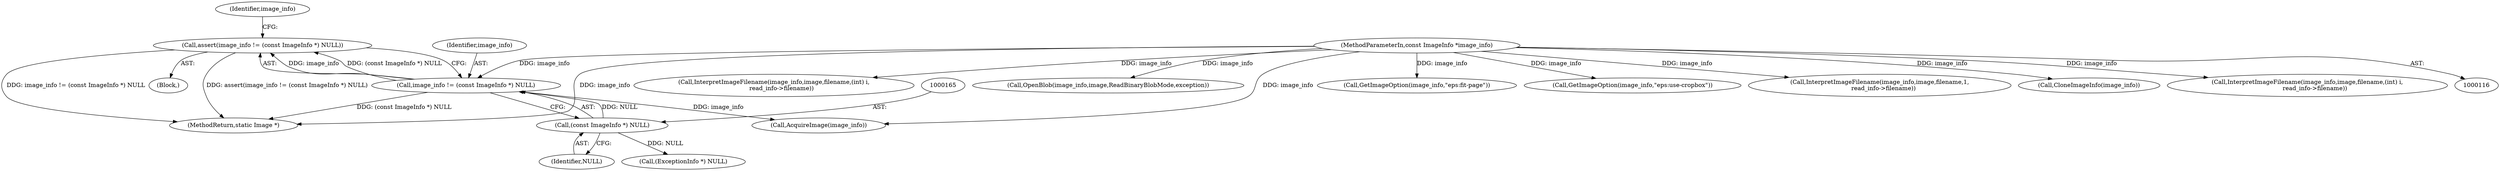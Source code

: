digraph "0_ImageMagick_8598a497e2d1f556a34458cf54b40ba40674734c@API" {
"1000161" [label="(Call,assert(image_info != (const ImageInfo *) NULL))"];
"1000162" [label="(Call,image_info != (const ImageInfo *) NULL)"];
"1000117" [label="(MethodParameterIn,const ImageInfo *image_info)"];
"1000164" [label="(Call,(const ImageInfo *) NULL)"];
"1001999" [label="(Call,InterpretImageFilename(image_info,image,filename,(int) i,\n        read_info->filename))"];
"1000164" [label="(Call,(const ImageInfo *) NULL)"];
"1000202" [label="(Call,AcquireImage(image_info))"];
"1000163" [label="(Identifier,image_info)"];
"1000119" [label="(Block,)"];
"1002260" [label="(MethodReturn,static Image *)"];
"1000206" [label="(Call,OpenBlob(image_info,image,ReadBinaryBlobMode,exception))"];
"1000161" [label="(Call,assert(image_info != (const ImageInfo *) NULL))"];
"1000162" [label="(Call,image_info != (const ImageInfo *) NULL)"];
"1001430" [label="(Call,GetImageOption(image_info,\"eps:fit-page\"))"];
"1001801" [label="(Call,GetImageOption(image_info,\"eps:use-cropbox\"))"];
"1001904" [label="(Call,InterpretImageFilename(image_info,image,filename,1,\n    read_info->filename))"];
"1000166" [label="(Identifier,NULL)"];
"1001728" [label="(Call,CloneImageInfo(image_info))"];
"1000170" [label="(Identifier,image_info)"];
"1001965" [label="(Call,InterpretImageFilename(image_info,image,filename,(int) i,\n        read_info->filename))"];
"1000191" [label="(Call,(ExceptionInfo *) NULL)"];
"1000117" [label="(MethodParameterIn,const ImageInfo *image_info)"];
"1000161" -> "1000119"  [label="AST: "];
"1000161" -> "1000162"  [label="CFG: "];
"1000162" -> "1000161"  [label="AST: "];
"1000170" -> "1000161"  [label="CFG: "];
"1000161" -> "1002260"  [label="DDG: image_info != (const ImageInfo *) NULL"];
"1000161" -> "1002260"  [label="DDG: assert(image_info != (const ImageInfo *) NULL)"];
"1000162" -> "1000161"  [label="DDG: image_info"];
"1000162" -> "1000161"  [label="DDG: (const ImageInfo *) NULL"];
"1000162" -> "1000164"  [label="CFG: "];
"1000163" -> "1000162"  [label="AST: "];
"1000164" -> "1000162"  [label="AST: "];
"1000162" -> "1002260"  [label="DDG: (const ImageInfo *) NULL"];
"1000117" -> "1000162"  [label="DDG: image_info"];
"1000164" -> "1000162"  [label="DDG: NULL"];
"1000162" -> "1000202"  [label="DDG: image_info"];
"1000117" -> "1000116"  [label="AST: "];
"1000117" -> "1002260"  [label="DDG: image_info"];
"1000117" -> "1000202"  [label="DDG: image_info"];
"1000117" -> "1000206"  [label="DDG: image_info"];
"1000117" -> "1001430"  [label="DDG: image_info"];
"1000117" -> "1001728"  [label="DDG: image_info"];
"1000117" -> "1001801"  [label="DDG: image_info"];
"1000117" -> "1001904"  [label="DDG: image_info"];
"1000117" -> "1001965"  [label="DDG: image_info"];
"1000117" -> "1001999"  [label="DDG: image_info"];
"1000164" -> "1000166"  [label="CFG: "];
"1000165" -> "1000164"  [label="AST: "];
"1000166" -> "1000164"  [label="AST: "];
"1000164" -> "1000191"  [label="DDG: NULL"];
}

